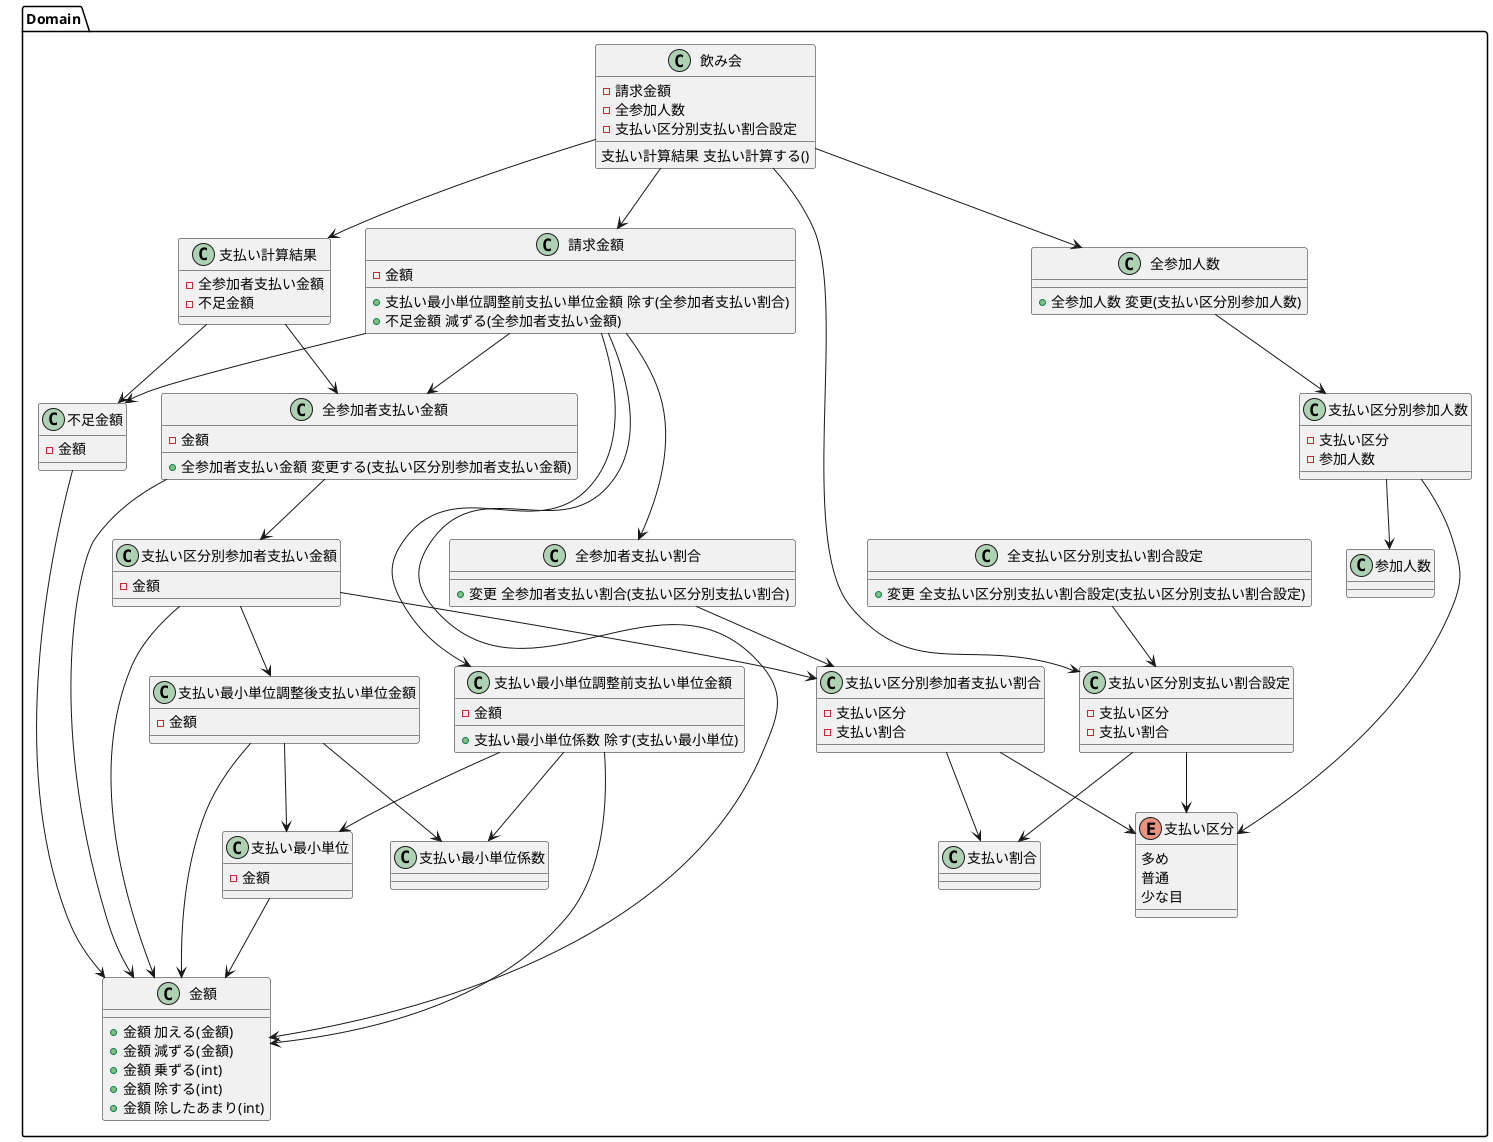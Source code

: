 @startuml model
package Domain {

    class 支払い計算結果 {
        - 全参加者支払い金額
        - 不足金額
    }

    class 金額 {
        + 金額 加える(金額)
        + 金額 減ずる(金額)
        + 金額 乗ずる(int)
        + 金額 除する(int)
        + 金額 除したあまり(int)
    }

    class 請求金額 {
        - 金額
        + 支払い最小単位調整前支払い単位金額 除す(全参加者支払い割合)
        + 不足金額 減ずる(全参加者支払い金額)
    }

    class 全参加者支払い金額 {
        - 金額
        + 全参加者支払い金額 変更する(支払い区分別参加者支払い金額)
    }

    class 支払い区分別参加者支払い金額 {
        - 金額
    }

    class 不足金額 {
        - 金額
    }

    class 支払い最小単位調整前支払い単位金額 {
        - 金額
        + 支払い最小単位係数 除す(支払い最小単位)
    }

    class 支払い最小単位調整後支払い単位金額 {
        - 金額
    }

    class 支払い最小単位 {
        - 金額
    }

    class 支払い最小単位係数 {
    }
        
    enum 支払い区分 {
        多め
        普通
        少な目
    }

    class 支払い割合 {
    }

    class 支払い区分別支払い割合設定 {
        - 支払い区分
        - 支払い割合
    }

    class 全支払い区分別支払い割合設定 {
        + 変更 全支払い区分別支払い割合設定(支払い区分別支払い割合設定)
    }

    class 支払い区分別参加者支払い割合 {
        - 支払い区分
        - 支払い割合
    }

    class 全参加者支払い割合 {
        + 変更 全参加者支払い割合(支払い区分別支払い割合)
    }

    class 飲み会 {
        - 請求金額
        - 全参加人数
        - 支払い区分別支払い割合設定
        支払い計算結果 支払い計算する()
    }

    class 参加人数 {
    }

    class 支払い区分別参加人数 {
        - 支払い区分
        - 参加人数
    }

    class 全参加人数 {
        + 全参加人数 変更(支払い区分別参加人数)
    }
}

支払い計算結果 --> 全参加者支払い金額
支払い計算結果 --> 不足金額

請求金額 --> 支払い最小単位調整前支払い単位金額
請求金額 --> 全参加者支払い割合
請求金額 --> 全参加者支払い金額
請求金額 --> 不足金額

支払い区分別参加者支払い金額 --> 支払い最小単位調整後支払い単位金額
支払い区分別参加者支払い金額 --> 支払い区分別参加者支払い割合

全参加者支払い金額 --> 支払い区分別参加者支払い金額

支払い最小単位調整前支払い単位金額 --> 支払い最小単位係数
支払い最小単位調整前支払い単位金額 --> 支払い最小単位

支払い最小単位調整後支払い単位金額 --> 支払い最小単位係数
支払い最小単位調整後支払い単位金額 --> 支払い最小単位

支払い区分別支払い割合設定 --> 支払い区分
支払い区分別支払い割合設定 --> 支払い割合

全支払い区分別支払い割合設定 --> 支払い区分別支払い割合設定

支払い区分別参加者支払い割合 --> 支払い区分
支払い区分別参加者支払い割合 --> 支払い割合

全参加者支払い割合 --> 支払い区分別参加者支払い割合

飲み会 --> 支払い計算結果
飲み会 --> 請求金額
飲み会 --> 全参加人数
飲み会 --> 支払い区分別支払い割合設定

支払い区分別参加人数 --> 支払い区分
支払い区分別参加人数 --> 参加人数

全参加人数 --> 支払い区分別参加人数

請求金額 --> 金額
全参加者支払い金額 --> 金額
支払い区分別参加者支払い金額 --> 金額
不足金額 --> 金額
支払い最小単位調整前支払い単位金額 --> 金額
支払い最小単位調整後支払い単位金額 --> 金額
支払い最小単位 --> 金額
@enduml